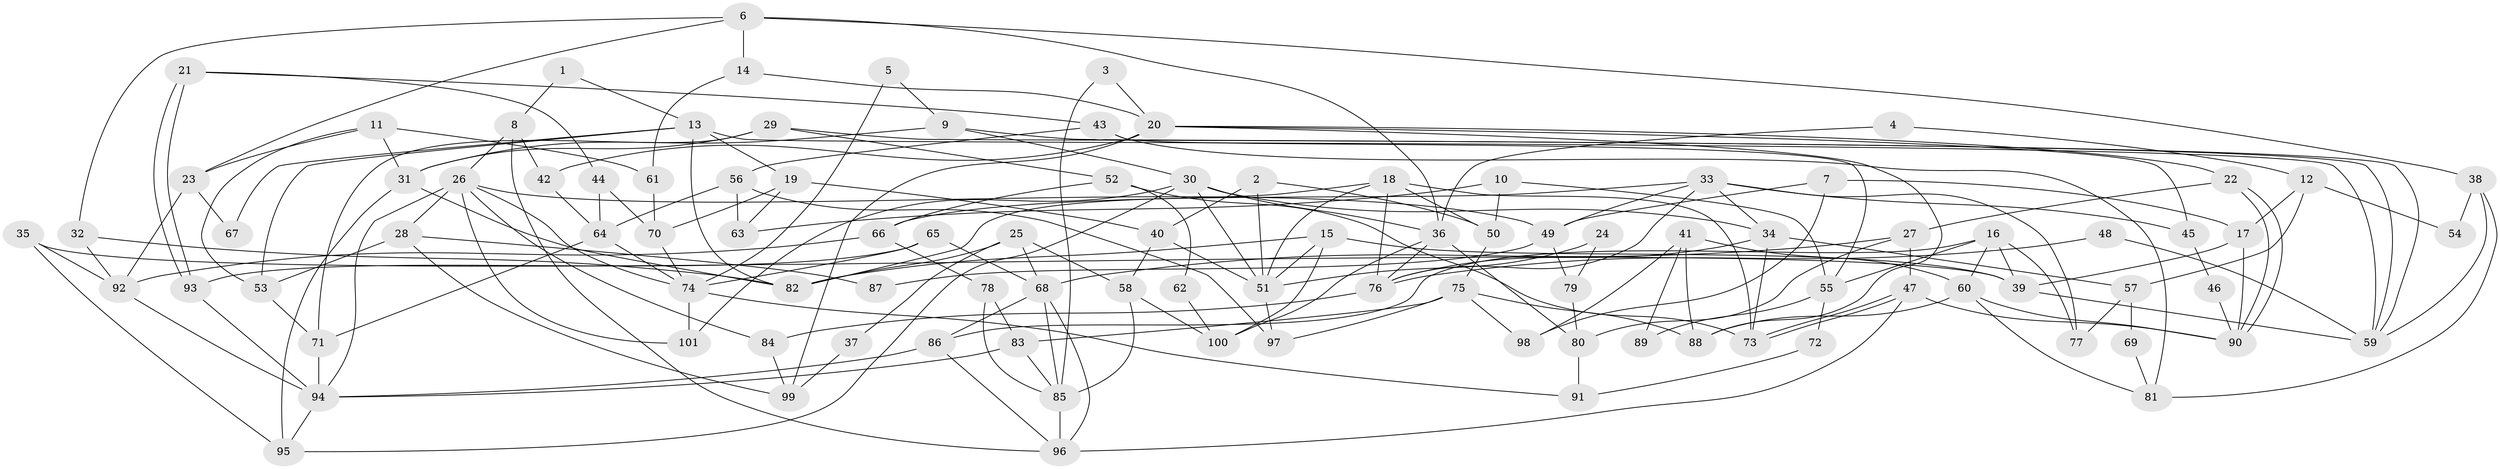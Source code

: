 // coarse degree distribution, {2: 0.17142857142857143, 5: 0.21428571428571427, 8: 0.04285714285714286, 4: 0.3142857142857143, 6: 0.05714285714285714, 3: 0.14285714285714285, 11: 0.014285714285714285, 9: 0.014285714285714285, 12: 0.014285714285714285, 7: 0.014285714285714285}
// Generated by graph-tools (version 1.1) at 2025/52/03/04/25 21:52:12]
// undirected, 101 vertices, 202 edges
graph export_dot {
graph [start="1"]
  node [color=gray90,style=filled];
  1;
  2;
  3;
  4;
  5;
  6;
  7;
  8;
  9;
  10;
  11;
  12;
  13;
  14;
  15;
  16;
  17;
  18;
  19;
  20;
  21;
  22;
  23;
  24;
  25;
  26;
  27;
  28;
  29;
  30;
  31;
  32;
  33;
  34;
  35;
  36;
  37;
  38;
  39;
  40;
  41;
  42;
  43;
  44;
  45;
  46;
  47;
  48;
  49;
  50;
  51;
  52;
  53;
  54;
  55;
  56;
  57;
  58;
  59;
  60;
  61;
  62;
  63;
  64;
  65;
  66;
  67;
  68;
  69;
  70;
  71;
  72;
  73;
  74;
  75;
  76;
  77;
  78;
  79;
  80;
  81;
  82;
  83;
  84;
  85;
  86;
  87;
  88;
  89;
  90;
  91;
  92;
  93;
  94;
  95;
  96;
  97;
  98;
  99;
  100;
  101;
  1 -- 8;
  1 -- 13;
  2 -- 40;
  2 -- 51;
  2 -- 50;
  3 -- 85;
  3 -- 20;
  4 -- 36;
  4 -- 12;
  5 -- 74;
  5 -- 9;
  6 -- 23;
  6 -- 14;
  6 -- 32;
  6 -- 36;
  6 -- 38;
  7 -- 49;
  7 -- 17;
  7 -- 98;
  8 -- 96;
  8 -- 26;
  8 -- 42;
  9 -- 59;
  9 -- 31;
  9 -- 30;
  10 -- 55;
  10 -- 50;
  10 -- 63;
  11 -- 31;
  11 -- 53;
  11 -- 23;
  11 -- 61;
  12 -- 17;
  12 -- 57;
  12 -- 54;
  13 -- 59;
  13 -- 82;
  13 -- 19;
  13 -- 53;
  13 -- 67;
  14 -- 20;
  14 -- 61;
  15 -- 51;
  15 -- 82;
  15 -- 39;
  15 -- 100;
  16 -- 86;
  16 -- 60;
  16 -- 39;
  16 -- 55;
  16 -- 77;
  17 -- 39;
  17 -- 90;
  18 -- 50;
  18 -- 82;
  18 -- 51;
  18 -- 73;
  18 -- 76;
  19 -- 40;
  19 -- 63;
  19 -- 70;
  20 -- 42;
  20 -- 88;
  20 -- 22;
  20 -- 45;
  20 -- 99;
  21 -- 93;
  21 -- 93;
  21 -- 44;
  21 -- 43;
  22 -- 90;
  22 -- 90;
  22 -- 27;
  23 -- 92;
  23 -- 67;
  24 -- 51;
  24 -- 79;
  25 -- 58;
  25 -- 68;
  25 -- 37;
  25 -- 82;
  26 -- 94;
  26 -- 84;
  26 -- 28;
  26 -- 49;
  26 -- 74;
  26 -- 101;
  27 -- 47;
  27 -- 68;
  27 -- 80;
  28 -- 53;
  28 -- 87;
  28 -- 99;
  29 -- 71;
  29 -- 52;
  29 -- 31;
  29 -- 59;
  30 -- 34;
  30 -- 36;
  30 -- 51;
  30 -- 95;
  30 -- 101;
  31 -- 95;
  31 -- 82;
  32 -- 82;
  32 -- 92;
  33 -- 34;
  33 -- 76;
  33 -- 45;
  33 -- 49;
  33 -- 66;
  33 -- 77;
  34 -- 76;
  34 -- 73;
  34 -- 57;
  35 -- 95;
  35 -- 39;
  35 -- 92;
  36 -- 76;
  36 -- 80;
  36 -- 100;
  37 -- 99;
  38 -- 59;
  38 -- 54;
  38 -- 81;
  39 -- 59;
  40 -- 51;
  40 -- 58;
  41 -- 98;
  41 -- 88;
  41 -- 60;
  41 -- 89;
  42 -- 64;
  43 -- 81;
  43 -- 55;
  43 -- 56;
  44 -- 70;
  44 -- 64;
  45 -- 46;
  46 -- 90;
  47 -- 96;
  47 -- 73;
  47 -- 73;
  47 -- 90;
  48 -- 76;
  48 -- 59;
  49 -- 79;
  49 -- 87;
  50 -- 75;
  51 -- 97;
  52 -- 73;
  52 -- 66;
  52 -- 62;
  53 -- 71;
  55 -- 72;
  55 -- 89;
  56 -- 63;
  56 -- 64;
  56 -- 97;
  57 -- 77;
  57 -- 69;
  58 -- 85;
  58 -- 100;
  60 -- 90;
  60 -- 81;
  60 -- 88;
  61 -- 70;
  62 -- 100;
  64 -- 74;
  64 -- 71;
  65 -- 68;
  65 -- 74;
  65 -- 93;
  66 -- 92;
  66 -- 78;
  68 -- 96;
  68 -- 85;
  68 -- 86;
  69 -- 81;
  70 -- 74;
  71 -- 94;
  72 -- 91;
  74 -- 101;
  74 -- 91;
  75 -- 97;
  75 -- 83;
  75 -- 88;
  75 -- 98;
  76 -- 84;
  78 -- 83;
  78 -- 85;
  79 -- 80;
  80 -- 91;
  83 -- 94;
  83 -- 85;
  84 -- 99;
  85 -- 96;
  86 -- 94;
  86 -- 96;
  92 -- 94;
  93 -- 94;
  94 -- 95;
}
